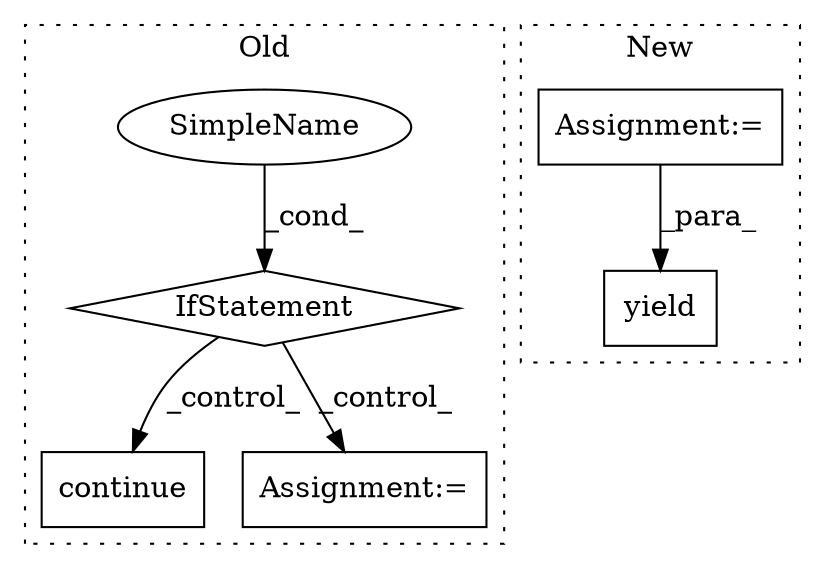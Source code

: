 digraph G {
subgraph cluster0 {
1 [label="continue" a="18" s="2104" l="9" shape="box"];
3 [label="IfStatement" a="25" s="2031,2071" l="12,2" shape="diamond"];
4 [label="SimpleName" a="42" s="" l="" shape="ellipse"];
6 [label="Assignment:=" a="7" s="2138" l="1" shape="box"];
label = "Old";
style="dotted";
}
subgraph cluster1 {
2 [label="yield" a="112" s="3947" l="7" shape="box"];
5 [label="Assignment:=" a="7" s="3579" l="1" shape="box"];
label = "New";
style="dotted";
}
3 -> 1 [label="_control_"];
3 -> 6 [label="_control_"];
4 -> 3 [label="_cond_"];
5 -> 2 [label="_para_"];
}